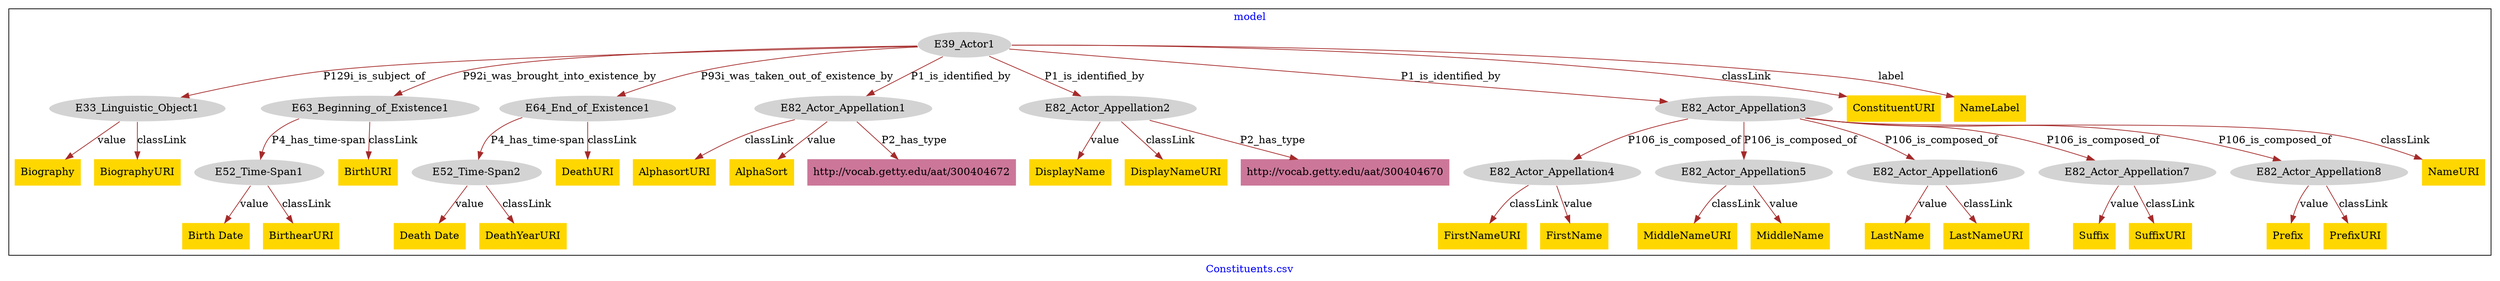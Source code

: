 digraph n0 {
fontcolor="blue"
remincross="true"
label="Constituents.csv"
subgraph cluster {
label="model"
n2[style="filled",color="white",fillcolor="lightgray",label="E39_Actor1"];
n3[style="filled",color="white",fillcolor="lightgray",label="E33_Linguistic_Object1"];
n4[style="filled",color="white",fillcolor="lightgray",label="E63_Beginning_of_Existence1"];
n5[style="filled",color="white",fillcolor="lightgray",label="E64_End_of_Existence1"];
n6[style="filled",color="white",fillcolor="lightgray",label="E82_Actor_Appellation1"];
n7[style="filled",color="white",fillcolor="lightgray",label="E82_Actor_Appellation2"];
n8[style="filled",color="white",fillcolor="lightgray",label="E82_Actor_Appellation3"];
n9[style="filled",color="white",fillcolor="lightgray",label="E52_Time-Span1"];
n10[style="filled",color="white",fillcolor="lightgray",label="E52_Time-Span2"];
n11[style="filled",color="white",fillcolor="lightgray",label="E82_Actor_Appellation4"];
n12[style="filled",color="white",fillcolor="lightgray",label="E82_Actor_Appellation5"];
n13[style="filled",color="white",fillcolor="lightgray",label="E82_Actor_Appellation6"];
n14[style="filled",color="white",fillcolor="lightgray",label="E82_Actor_Appellation7"];
n15[style="filled",color="white",fillcolor="lightgray",label="E82_Actor_Appellation8"];
n16[shape="plaintext",style="filled",fillcolor="gold",label="LastName"];
n17[shape="plaintext",style="filled",fillcolor="gold",label="Suffix"];
n18[shape="plaintext",style="filled",fillcolor="gold",label="Prefix"];
n19[shape="plaintext",style="filled",fillcolor="gold",label="Biography"];
n20[shape="plaintext",style="filled",fillcolor="gold",label="Birth Date"];
n21[shape="plaintext",style="filled",fillcolor="gold",label="SuffixURI"];
n22[shape="plaintext",style="filled",fillcolor="gold",label="Death Date"];
n23[shape="plaintext",style="filled",fillcolor="gold",label="MiddleNameURI"];
n24[shape="plaintext",style="filled",fillcolor="gold",label="DisplayName"];
n25[shape="plaintext",style="filled",fillcolor="gold",label="FirstNameURI"];
n26[shape="plaintext",style="filled",fillcolor="gold",label="FirstName"];
n27[shape="plaintext",style="filled",fillcolor="gold",label="MiddleName"];
n28[shape="plaintext",style="filled",fillcolor="gold",label="NameURI"];
n29[shape="plaintext",style="filled",fillcolor="gold",label="DeathYearURI"];
n30[shape="plaintext",style="filled",fillcolor="gold",label="DeathURI"];
n31[shape="plaintext",style="filled",fillcolor="gold",label="ConstituentURI"];
n32[shape="plaintext",style="filled",fillcolor="gold",label="LastNameURI"];
n33[shape="plaintext",style="filled",fillcolor="gold",label="DisplayNameURI"];
n34[shape="plaintext",style="filled",fillcolor="gold",label="AlphasortURI"];
n35[shape="plaintext",style="filled",fillcolor="gold",label="BirthURI"];
n36[shape="plaintext",style="filled",fillcolor="gold",label="AlphaSort"];
n37[shape="plaintext",style="filled",fillcolor="gold",label="PrefixURI"];
n38[shape="plaintext",style="filled",fillcolor="gold",label="BiographyURI"];
n39[shape="plaintext",style="filled",fillcolor="gold",label="NameLabel"];
n40[shape="plaintext",style="filled",fillcolor="gold",label="BirthearURI"];
n41[shape="plaintext",style="filled",fillcolor="#CC7799",label="http://vocab.getty.edu/aat/300404672"];
n42[shape="plaintext",style="filled",fillcolor="#CC7799",label="http://vocab.getty.edu/aat/300404670"];
}
n2 -> n3[color="brown",fontcolor="black",label="P129i_is_subject_of"]
n2 -> n4[color="brown",fontcolor="black",label="P92i_was_brought_into_existence_by"]
n2 -> n5[color="brown",fontcolor="black",label="P93i_was_taken_out_of_existence_by"]
n2 -> n6[color="brown",fontcolor="black",label="P1_is_identified_by"]
n2 -> n7[color="brown",fontcolor="black",label="P1_is_identified_by"]
n2 -> n8[color="brown",fontcolor="black",label="P1_is_identified_by"]
n4 -> n9[color="brown",fontcolor="black",label="P4_has_time-span"]
n5 -> n10[color="brown",fontcolor="black",label="P4_has_time-span"]
n8 -> n11[color="brown",fontcolor="black",label="P106_is_composed_of"]
n8 -> n12[color="brown",fontcolor="black",label="P106_is_composed_of"]
n8 -> n13[color="brown",fontcolor="black",label="P106_is_composed_of"]
n8 -> n14[color="brown",fontcolor="black",label="P106_is_composed_of"]
n8 -> n15[color="brown",fontcolor="black",label="P106_is_composed_of"]
n13 -> n16[color="brown",fontcolor="black",label="value"]
n14 -> n17[color="brown",fontcolor="black",label="value"]
n15 -> n18[color="brown",fontcolor="black",label="value"]
n3 -> n19[color="brown",fontcolor="black",label="value"]
n9 -> n20[color="brown",fontcolor="black",label="value"]
n14 -> n21[color="brown",fontcolor="black",label="classLink"]
n10 -> n22[color="brown",fontcolor="black",label="value"]
n12 -> n23[color="brown",fontcolor="black",label="classLink"]
n7 -> n24[color="brown",fontcolor="black",label="value"]
n11 -> n25[color="brown",fontcolor="black",label="classLink"]
n11 -> n26[color="brown",fontcolor="black",label="value"]
n12 -> n27[color="brown",fontcolor="black",label="value"]
n8 -> n28[color="brown",fontcolor="black",label="classLink"]
n10 -> n29[color="brown",fontcolor="black",label="classLink"]
n5 -> n30[color="brown",fontcolor="black",label="classLink"]
n2 -> n31[color="brown",fontcolor="black",label="classLink"]
n13 -> n32[color="brown",fontcolor="black",label="classLink"]
n7 -> n33[color="brown",fontcolor="black",label="classLink"]
n6 -> n34[color="brown",fontcolor="black",label="classLink"]
n4 -> n35[color="brown",fontcolor="black",label="classLink"]
n6 -> n36[color="brown",fontcolor="black",label="value"]
n15 -> n37[color="brown",fontcolor="black",label="classLink"]
n3 -> n38[color="brown",fontcolor="black",label="classLink"]
n2 -> n39[color="brown",fontcolor="black",label="label"]
n9 -> n40[color="brown",fontcolor="black",label="classLink"]
n6 -> n41[color="brown",fontcolor="black",label="P2_has_type"]
n7 -> n42[color="brown",fontcolor="black",label="P2_has_type"]
}
